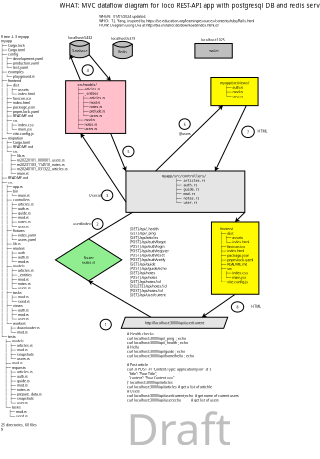 <?xml version="1.0" encoding="UTF-8"?>
<dia:diagram xmlns:dia="http://www.lysator.liu.se/~alla/dia/">
  <dia:layer name="Background" visible="true" active="true">
    <dia:object type="Standard - Line" version="0" id="O0">
      <dia:attribute name="obj_pos">
        <dia:point val="34.996,59.212"/>
      </dia:attribute>
      <dia:attribute name="obj_bb">
        <dia:rectangle val="23.61,52.55;35.064,59.28"/>
      </dia:attribute>
      <dia:attribute name="conn_endpoints">
        <dia:point val="34.996,59.212"/>
        <dia:point val="23.707,52.62"/>
      </dia:attribute>
      <dia:attribute name="numcp">
        <dia:int val="1"/>
      </dia:attribute>
      <dia:attribute name="end_arrow">
        <dia:enum val="22"/>
      </dia:attribute>
      <dia:attribute name="end_arrow_length">
        <dia:real val="0.5"/>
      </dia:attribute>
      <dia:attribute name="end_arrow_width">
        <dia:real val="0.5"/>
      </dia:attribute>
      <dia:connections>
        <dia:connection handle="0" to="O13" connection="1"/>
        <dia:connection handle="1" to="O5" connection="8"/>
      </dia:connections>
    </dia:object>
    <dia:object type="Standard - Line" version="0" id="O1">
      <dia:attribute name="obj_pos">
        <dia:point val="22.261,16.34"/>
      </dia:attribute>
      <dia:attribute name="obj_bb">
        <dia:rectangle val="20.202,11.544;22.326,16.405"/>
      </dia:attribute>
      <dia:attribute name="conn_endpoints">
        <dia:point val="22.261,16.34"/>
        <dia:point val="20.311,11.647"/>
      </dia:attribute>
      <dia:attribute name="numcp">
        <dia:int val="1"/>
      </dia:attribute>
      <dia:attribute name="end_arrow">
        <dia:enum val="22"/>
      </dia:attribute>
      <dia:attribute name="end_arrow_length">
        <dia:real val="0.5"/>
      </dia:attribute>
      <dia:attribute name="end_arrow_width">
        <dia:real val="0.5"/>
      </dia:attribute>
    </dia:object>
    <dia:object type="Standard - Line" version="0" id="O2">
      <dia:attribute name="obj_pos">
        <dia:point val="23.707,45.008"/>
      </dia:attribute>
      <dia:attribute name="obj_bb">
        <dia:rectangle val="23.638,36.271;38.121,45.077"/>
      </dia:attribute>
      <dia:attribute name="conn_endpoints">
        <dia:point val="23.707,45.008"/>
        <dia:point val="38.025,36.34"/>
      </dia:attribute>
      <dia:attribute name="numcp">
        <dia:int val="1"/>
      </dia:attribute>
      <dia:attribute name="end_arrow">
        <dia:enum val="22"/>
      </dia:attribute>
      <dia:attribute name="end_arrow_length">
        <dia:real val="0.5"/>
      </dia:attribute>
      <dia:attribute name="end_arrow_width">
        <dia:real val="0.5"/>
      </dia:attribute>
      <dia:connections>
        <dia:connection handle="0" to="O5" connection="0"/>
      </dia:connections>
    </dia:object>
    <dia:object type="Flowchart - Box" version="0" id="O3">
      <dia:attribute name="obj_pos">
        <dia:point val="30.475,32.699"/>
      </dia:attribute>
      <dia:attribute name="obj_bb">
        <dia:rectangle val="30.425,32.649;52.075,40.249"/>
      </dia:attribute>
      <dia:attribute name="elem_corner">
        <dia:point val="30.475,32.699"/>
      </dia:attribute>
      <dia:attribute name="elem_width">
        <dia:real val="21.55"/>
      </dia:attribute>
      <dia:attribute name="elem_height">
        <dia:real val="7.5"/>
      </dia:attribute>
      <dia:attribute name="border_width">
        <dia:real val="0.1"/>
      </dia:attribute>
      <dia:attribute name="inner_color">
        <dia:color val="#e5e5e5"/>
      </dia:attribute>
      <dia:attribute name="show_background">
        <dia:boolean val="true"/>
      </dia:attribute>
      <dia:attribute name="padding">
        <dia:real val="0.5"/>
      </dia:attribute>
      <dia:attribute name="text">
        <dia:composite type="text">
          <dia:attribute name="string">
            <dia:string>#myapp/src/controllers/
     ├── articles.rs
 ├── auth.rs
  ├── guide.rs
├── mod.rs
  ├── notes.rs
 └── user.rs
#</dia:string>
          </dia:attribute>
          <dia:attribute name="font">
            <dia:font family="Consolas" style="0" name="Courier"/>
          </dia:attribute>
          <dia:attribute name="height">
            <dia:real val="0.8"/>
          </dia:attribute>
          <dia:attribute name="pos">
            <dia:point val="41.25,33.839"/>
          </dia:attribute>
          <dia:attribute name="color">
            <dia:color val="#000000"/>
          </dia:attribute>
          <dia:attribute name="alignment">
            <dia:enum val="1"/>
          </dia:attribute>
        </dia:composite>
      </dia:attribute>
    </dia:object>
    <dia:object type="Flowchart - Box" version="0" id="O4">
      <dia:attribute name="obj_pos">
        <dia:point val="45.876,15.75"/>
      </dia:attribute>
      <dia:attribute name="obj_bb">
        <dia:rectangle val="45.826,15.7;54.475,20.9"/>
      </dia:attribute>
      <dia:attribute name="elem_corner">
        <dia:point val="45.876,15.75"/>
      </dia:attribute>
      <dia:attribute name="elem_width">
        <dia:real val="8.549"/>
      </dia:attribute>
      <dia:attribute name="elem_height">
        <dia:real val="5.1"/>
      </dia:attribute>
      <dia:attribute name="border_width">
        <dia:real val="0.1"/>
      </dia:attribute>
      <dia:attribute name="inner_color">
        <dia:color val="#fffa00"/>
      </dia:attribute>
      <dia:attribute name="show_background">
        <dia:boolean val="true"/>
      </dia:attribute>
      <dia:attribute name="padding">
        <dia:real val="0.5"/>
      </dia:attribute>
      <dia:attribute name="text">
        <dia:composite type="text">
          <dia:attribute name="string">
            <dia:string>#myapp/src/views/
├── auth.rs
├── mod.rs
└── user.rs
#</dia:string>
          </dia:attribute>
          <dia:attribute name="font">
            <dia:font family="sans" style="0" name="Helvetica"/>
          </dia:attribute>
          <dia:attribute name="height">
            <dia:real val="0.8"/>
          </dia:attribute>
          <dia:attribute name="pos">
            <dia:point val="50.151,16.94"/>
          </dia:attribute>
          <dia:attribute name="color">
            <dia:color val="#000000"/>
          </dia:attribute>
          <dia:attribute name="alignment">
            <dia:enum val="1"/>
          </dia:attribute>
        </dia:composite>
      </dia:attribute>
    </dia:object>
    <dia:object type="Flowchart - Diamond" version="0" id="O5">
      <dia:attribute name="obj_pos">
        <dia:point val="17.689,45.008"/>
      </dia:attribute>
      <dia:attribute name="obj_bb">
        <dia:rectangle val="17.639,44.958;29.775,52.67"/>
      </dia:attribute>
      <dia:attribute name="elem_corner">
        <dia:point val="17.689,45.008"/>
      </dia:attribute>
      <dia:attribute name="elem_width">
        <dia:real val="12.036"/>
      </dia:attribute>
      <dia:attribute name="elem_height">
        <dia:real val="7.611"/>
      </dia:attribute>
      <dia:attribute name="border_width">
        <dia:real val="0.1"/>
      </dia:attribute>
      <dia:attribute name="inner_color">
        <dia:color val="#90ee90"/>
      </dia:attribute>
      <dia:attribute name="show_background">
        <dia:boolean val="true"/>
      </dia:attribute>
      <dia:attribute name="padding">
        <dia:real val="0.354"/>
      </dia:attribute>
      <dia:attribute name="text">
        <dia:composite type="text">
          <dia:attribute name="string">
            <dia:string>#Router
routes.rs#</dia:string>
          </dia:attribute>
          <dia:attribute name="font">
            <dia:font family="sans" style="0" name="Helvetica"/>
          </dia:attribute>
          <dia:attribute name="height">
            <dia:real val="0.8"/>
          </dia:attribute>
          <dia:attribute name="pos">
            <dia:point val="23.707,48.654"/>
          </dia:attribute>
          <dia:attribute name="color">
            <dia:color val="#000000"/>
          </dia:attribute>
          <dia:attribute name="alignment">
            <dia:enum val="1"/>
          </dia:attribute>
        </dia:composite>
      </dia:attribute>
    </dia:object>
    <dia:object type="Standard - Line" version="0" id="O6">
      <dia:attribute name="obj_pos">
        <dia:point val="50.275,55.045"/>
      </dia:attribute>
      <dia:attribute name="obj_bb">
        <dia:rectangle val="44.189,54.975;50.345,59.282"/>
      </dia:attribute>
      <dia:attribute name="conn_endpoints">
        <dia:point val="50.275,55.045"/>
        <dia:point val="44.281,59.212"/>
      </dia:attribute>
      <dia:attribute name="numcp">
        <dia:int val="1"/>
      </dia:attribute>
      <dia:attribute name="end_arrow">
        <dia:enum val="22"/>
      </dia:attribute>
      <dia:attribute name="end_arrow_length">
        <dia:real val="0.5"/>
      </dia:attribute>
      <dia:attribute name="end_arrow_width">
        <dia:real val="0.5"/>
      </dia:attribute>
    </dia:object>
    <dia:object type="Standard - Line" version="0" id="O7">
      <dia:attribute name="obj_pos">
        <dia:point val="35.862,32.699"/>
      </dia:attribute>
      <dia:attribute name="obj_bb">
        <dia:rectangle val="35.792,20.772;48.094,32.77"/>
      </dia:attribute>
      <dia:attribute name="conn_endpoints">
        <dia:point val="35.862,32.699"/>
        <dia:point val="48.014,20.85"/>
      </dia:attribute>
      <dia:attribute name="numcp">
        <dia:int val="1"/>
      </dia:attribute>
      <dia:attribute name="end_arrow">
        <dia:enum val="22"/>
      </dia:attribute>
      <dia:attribute name="end_arrow_length">
        <dia:real val="0.5"/>
      </dia:attribute>
      <dia:attribute name="end_arrow_width">
        <dia:real val="0.5"/>
      </dia:attribute>
      <dia:connections>
        <dia:connection handle="0" to="O3" connection="1"/>
        <dia:connection handle="1" to="O4" connection="12"/>
      </dia:connections>
    </dia:object>
    <dia:object type="Standard - Line" version="0" id="O8">
      <dia:attribute name="obj_pos">
        <dia:point val="52.288,20.85"/>
      </dia:attribute>
      <dia:attribute name="obj_bb">
        <dia:rectangle val="46.557,20.783;52.355,32.8"/>
      </dia:attribute>
      <dia:attribute name="conn_endpoints">
        <dia:point val="52.288,20.85"/>
        <dia:point val="46.638,32.699"/>
      </dia:attribute>
      <dia:attribute name="numcp">
        <dia:int val="1"/>
      </dia:attribute>
      <dia:attribute name="end_arrow">
        <dia:enum val="22"/>
      </dia:attribute>
      <dia:attribute name="end_arrow_length">
        <dia:real val="0.5"/>
      </dia:attribute>
      <dia:attribute name="end_arrow_width">
        <dia:real val="0.5"/>
      </dia:attribute>
      <dia:connections>
        <dia:connection handle="0" to="O4" connection="14"/>
        <dia:connection handle="1" to="O3" connection="3"/>
      </dia:connections>
    </dia:object>
    <dia:object type="Standard - Line" version="0" id="O9">
      <dia:attribute name="obj_pos">
        <dia:point val="30.475,38.324"/>
      </dia:attribute>
      <dia:attribute name="obj_bb">
        <dia:rectangle val="22.192,25.797;30.544,38.394"/>
      </dia:attribute>
      <dia:attribute name="conn_endpoints">
        <dia:point val="30.475,38.324"/>
        <dia:point val="22.261,25.89"/>
      </dia:attribute>
      <dia:attribute name="numcp">
        <dia:int val="1"/>
      </dia:attribute>
      <dia:attribute name="end_arrow">
        <dia:enum val="22"/>
      </dia:attribute>
      <dia:attribute name="end_arrow_length">
        <dia:real val="0.5"/>
      </dia:attribute>
      <dia:attribute name="end_arrow_width">
        <dia:real val="0.5"/>
      </dia:attribute>
      <dia:connections>
        <dia:connection handle="0" to="O3" connection="9"/>
      </dia:connections>
    </dia:object>
    <dia:object type="Flowchart - Ellipse" version="0" id="O10">
      <dia:attribute name="obj_pos">
        <dia:point val="25.8,59.579"/>
      </dia:attribute>
      <dia:attribute name="obj_bb">
        <dia:rectangle val="25.75,59.529;27.872,61.542"/>
      </dia:attribute>
      <dia:attribute name="elem_corner">
        <dia:point val="25.8,59.579"/>
      </dia:attribute>
      <dia:attribute name="elem_width">
        <dia:real val="2.022"/>
      </dia:attribute>
      <dia:attribute name="elem_height">
        <dia:real val="1.913"/>
      </dia:attribute>
      <dia:attribute name="show_background">
        <dia:boolean val="true"/>
      </dia:attribute>
      <dia:attribute name="padding">
        <dia:real val="0.354"/>
      </dia:attribute>
      <dia:attribute name="text">
        <dia:composite type="text">
          <dia:attribute name="string">
            <dia:string>#1#</dia:string>
          </dia:attribute>
          <dia:attribute name="font">
            <dia:font family="sans" style="0" name="Helvetica"/>
          </dia:attribute>
          <dia:attribute name="height">
            <dia:real val="0.8"/>
          </dia:attribute>
          <dia:attribute name="pos">
            <dia:point val="26.811,60.775"/>
          </dia:attribute>
          <dia:attribute name="color">
            <dia:color val="#000000"/>
          </dia:attribute>
          <dia:attribute name="alignment">
            <dia:enum val="1"/>
          </dia:attribute>
        </dia:composite>
      </dia:attribute>
    </dia:object>
    <dia:object type="Flowchart - Ellipse" version="0" id="O11">
      <dia:attribute name="obj_pos">
        <dia:point val="22.533,13.448"/>
      </dia:attribute>
      <dia:attribute name="obj_bb">
        <dia:rectangle val="22.483,13.398;24.605,15.411"/>
      </dia:attribute>
      <dia:attribute name="elem_corner">
        <dia:point val="22.533,13.448"/>
      </dia:attribute>
      <dia:attribute name="elem_width">
        <dia:real val="2.022"/>
      </dia:attribute>
      <dia:attribute name="elem_height">
        <dia:real val="1.913"/>
      </dia:attribute>
      <dia:attribute name="show_background">
        <dia:boolean val="true"/>
      </dia:attribute>
      <dia:attribute name="padding">
        <dia:real val="0.354"/>
      </dia:attribute>
      <dia:attribute name="text">
        <dia:composite type="text">
          <dia:attribute name="string">
            <dia:string>#4#</dia:string>
          </dia:attribute>
          <dia:attribute name="font">
            <dia:font family="sans" style="0" name="Helvetica"/>
          </dia:attribute>
          <dia:attribute name="height">
            <dia:real val="0.8"/>
          </dia:attribute>
          <dia:attribute name="pos">
            <dia:point val="23.544,14.644"/>
          </dia:attribute>
          <dia:attribute name="color">
            <dia:color val="#000000"/>
          </dia:attribute>
          <dia:attribute name="alignment">
            <dia:enum val="1"/>
          </dia:attribute>
        </dia:composite>
      </dia:attribute>
    </dia:object>
    <dia:object type="Flowchart - Ellipse" version="0" id="O12">
      <dia:attribute name="obj_pos">
        <dia:point val="29.911,28.212"/>
      </dia:attribute>
      <dia:attribute name="obj_bb">
        <dia:rectangle val="29.861,28.162;31.983,30.175"/>
      </dia:attribute>
      <dia:attribute name="elem_corner">
        <dia:point val="29.911,28.212"/>
      </dia:attribute>
      <dia:attribute name="elem_width">
        <dia:real val="2.022"/>
      </dia:attribute>
      <dia:attribute name="elem_height">
        <dia:real val="1.913"/>
      </dia:attribute>
      <dia:attribute name="show_background">
        <dia:boolean val="true"/>
      </dia:attribute>
      <dia:attribute name="padding">
        <dia:real val="0.354"/>
      </dia:attribute>
      <dia:attribute name="text">
        <dia:composite type="text">
          <dia:attribute name="string">
            <dia:string>#5#</dia:string>
          </dia:attribute>
          <dia:attribute name="font">
            <dia:font family="sans" style="0" name="Helvetica"/>
          </dia:attribute>
          <dia:attribute name="height">
            <dia:real val="0.8"/>
          </dia:attribute>
          <dia:attribute name="pos">
            <dia:point val="30.922,29.409"/>
          </dia:attribute>
          <dia:attribute name="color">
            <dia:color val="#000000"/>
          </dia:attribute>
          <dia:attribute name="alignment">
            <dia:enum val="1"/>
          </dia:attribute>
        </dia:composite>
      </dia:attribute>
    </dia:object>
    <dia:object type="Flowchart - Parallelogram" version="0" id="O13">
      <dia:attribute name="obj_pos">
        <dia:point val="29.625,59.212"/>
      </dia:attribute>
      <dia:attribute name="obj_bb">
        <dia:rectangle val="29.575,59.162;48.974,61.262"/>
      </dia:attribute>
      <dia:attribute name="elem_corner">
        <dia:point val="29.625,59.212"/>
      </dia:attribute>
      <dia:attribute name="elem_width">
        <dia:real val="19.299"/>
      </dia:attribute>
      <dia:attribute name="elem_height">
        <dia:real val="2"/>
      </dia:attribute>
      <dia:attribute name="border_width">
        <dia:real val="0.1"/>
      </dia:attribute>
      <dia:attribute name="inner_color">
        <dia:color val="#e5e5e5"/>
      </dia:attribute>
      <dia:attribute name="show_background">
        <dia:boolean val="true"/>
      </dia:attribute>
      <dia:attribute name="shear_angle">
        <dia:real val="70"/>
      </dia:attribute>
      <dia:attribute name="padding">
        <dia:real val="0.5"/>
      </dia:attribute>
      <dia:attribute name="text">
        <dia:composite type="text">
          <dia:attribute name="string">
            <dia:string>#http://localhost:3000/api/user/current#</dia:string>
          </dia:attribute>
          <dia:attribute name="font">
            <dia:font family="sans" style="0" name="Helvetica"/>
          </dia:attribute>
          <dia:attribute name="height">
            <dia:real val="0.8"/>
          </dia:attribute>
          <dia:attribute name="pos">
            <dia:point val="39.274,60.452"/>
          </dia:attribute>
          <dia:attribute name="color">
            <dia:color val="#000000"/>
          </dia:attribute>
          <dia:attribute name="alignment">
            <dia:enum val="1"/>
          </dia:attribute>
        </dia:composite>
      </dia:attribute>
    </dia:object>
    <dia:object type="Standard - Line" version="0" id="O14">
      <dia:attribute name="obj_pos">
        <dia:point val="27.704,25.89"/>
      </dia:attribute>
      <dia:attribute name="obj_bb">
        <dia:rectangle val="27.639,25.825;30.589,32.803"/>
      </dia:attribute>
      <dia:attribute name="conn_endpoints">
        <dia:point val="27.704,25.89"/>
        <dia:point val="30.475,32.699"/>
      </dia:attribute>
      <dia:attribute name="numcp">
        <dia:int val="1"/>
      </dia:attribute>
      <dia:attribute name="end_arrow">
        <dia:enum val="22"/>
      </dia:attribute>
      <dia:attribute name="end_arrow_length">
        <dia:real val="0.5"/>
      </dia:attribute>
      <dia:attribute name="end_arrow_width">
        <dia:real val="0.5"/>
      </dia:attribute>
    </dia:object>
    <dia:object type="Standard - Line" version="0" id="O15">
      <dia:attribute name="obj_pos">
        <dia:point val="23.825,11.647"/>
      </dia:attribute>
      <dia:attribute name="obj_bb">
        <dia:rectangle val="23.755,11.577;27.775,16.426"/>
      </dia:attribute>
      <dia:attribute name="conn_endpoints">
        <dia:point val="23.825,11.647"/>
        <dia:point val="27.704,16.34"/>
      </dia:attribute>
      <dia:attribute name="numcp">
        <dia:int val="1"/>
      </dia:attribute>
      <dia:attribute name="end_arrow">
        <dia:enum val="22"/>
      </dia:attribute>
      <dia:attribute name="end_arrow_length">
        <dia:real val="0.5"/>
      </dia:attribute>
      <dia:attribute name="end_arrow_width">
        <dia:real val="0.5"/>
      </dia:attribute>
      <dia:connections>
        <dia:connection handle="0" to="O39" connection="12"/>
      </dia:connections>
    </dia:object>
    <dia:object type="Standard - Text" version="1" id="O16">
      <dia:attribute name="obj_pos">
        <dia:point val="25.626,4.925"/>
      </dia:attribute>
      <dia:attribute name="obj_bb">
        <dia:rectangle val="25.626,4.285;53.316,7.457"/>
      </dia:attribute>
      <dia:attribute name="text">
        <dia:composite type="text">
          <dia:attribute name="string">
            <dia:string>#WHEN:  01/01/2024 updated.
WHO:  T.J. Yang, inspired by https://se-education.org/learningresources/contents/ruby/Rails.html
HOW: Diagram using Dia at http://dia-installer.de/download/index.html.en
#</dia:string>
          </dia:attribute>
          <dia:attribute name="font">
            <dia:font family="sans" style="0" name="Helvetica"/>
          </dia:attribute>
          <dia:attribute name="height">
            <dia:real val="0.8"/>
          </dia:attribute>
          <dia:attribute name="pos">
            <dia:point val="25.626,4.925"/>
          </dia:attribute>
          <dia:attribute name="color">
            <dia:color val="#000000"/>
          </dia:attribute>
          <dia:attribute name="alignment">
            <dia:enum val="0"/>
          </dia:attribute>
        </dia:composite>
      </dia:attribute>
      <dia:attribute name="valign">
        <dia:enum val="3"/>
      </dia:attribute>
    </dia:object>
    <dia:group>
      <dia:object type="Flowchart - Ellipse" version="0" id="O17">
        <dia:attribute name="obj_pos">
          <dia:point val="24.349,41.336"/>
        </dia:attribute>
        <dia:attribute name="obj_bb">
          <dia:rectangle val="24.299,41.286;26.37,43.327"/>
        </dia:attribute>
        <dia:attribute name="elem_corner">
          <dia:point val="24.349,41.336"/>
        </dia:attribute>
        <dia:attribute name="elem_width">
          <dia:real val="1.971"/>
        </dia:attribute>
        <dia:attribute name="elem_height">
          <dia:real val="1.941"/>
        </dia:attribute>
        <dia:attribute name="show_background">
          <dia:boolean val="true"/>
        </dia:attribute>
        <dia:attribute name="padding">
          <dia:real val="0.354"/>
        </dia:attribute>
        <dia:attribute name="text">
          <dia:composite type="text">
            <dia:attribute name="string">
              <dia:string>#2#</dia:string>
            </dia:attribute>
            <dia:attribute name="font">
              <dia:font family="sans" style="0" name="Helvetica"/>
            </dia:attribute>
            <dia:attribute name="height">
              <dia:real val="0.8"/>
            </dia:attribute>
            <dia:attribute name="pos">
              <dia:point val="25.334,42.547"/>
            </dia:attribute>
            <dia:attribute name="color">
              <dia:color val="#000000"/>
            </dia:attribute>
            <dia:attribute name="alignment">
              <dia:enum val="1"/>
            </dia:attribute>
          </dia:composite>
        </dia:attribute>
      </dia:object>
      <dia:object type="Standard - Text" version="1" id="O18">
        <dia:attribute name="obj_pos">
          <dia:point val="20.872,42.531"/>
        </dia:attribute>
        <dia:attribute name="obj_bb">
          <dia:rectangle val="20.872,41.891;24.062,42.663"/>
        </dia:attribute>
        <dia:attribute name="text">
          <dia:composite type="text">
            <dia:attribute name="string">
              <dia:string>#user#index#</dia:string>
            </dia:attribute>
            <dia:attribute name="font">
              <dia:font family="sans" style="0" name="Helvetica"/>
            </dia:attribute>
            <dia:attribute name="height">
              <dia:real val="0.8"/>
            </dia:attribute>
            <dia:attribute name="pos">
              <dia:point val="20.872,42.531"/>
            </dia:attribute>
            <dia:attribute name="color">
              <dia:color val="#000000"/>
            </dia:attribute>
            <dia:attribute name="alignment">
              <dia:enum val="0"/>
            </dia:attribute>
          </dia:composite>
        </dia:attribute>
        <dia:attribute name="valign">
          <dia:enum val="3"/>
        </dia:attribute>
      </dia:object>
    </dia:group>
    <dia:object type="Standard - Text" version="1" id="O19">
      <dia:attribute name="obj_pos">
        <dia:point val="7.825,8.576"/>
      </dia:attribute>
      <dia:attribute name="obj_bb">
        <dia:rectangle val="7.825,7.936;20.075,80.708"/>
      </dia:attribute>
      <dia:attribute name="text">
        <dia:composite type="text">
          <dia:attribute name="string">
            <dia:string>#$ tree -L 3 myapp
myapp
├── Cargo.lock
├── Cargo.toml
├── config
│   ├── development.yaml
│   ├── production.yaml
│   └── test.yaml
├── examples
│   └── playground.rs
├── frontend
│   ├── dist
│   │   ├── assets
│   │   └── index.html
│   ├── favicon.ico
│   ├── index.html
│   ├── package.json
│   ├── pnpm-lock.yaml
│   ├── README.md
│   ├── src
│   │   ├── index.css
│   │   └── main.jsx
│   └── vite.config.js
├── migration
│   ├── Cargo.toml
│   ├── README.md
│   └── src
│       ├── lib.rs
│       ├── m20220101_000001_users.rs
│       ├── m20231103_114510_notes.rs
│       ├── m20240101_031322_articles.rs
│       └── main.rs
├── README.md
├── src
│   ├── app.rs
│   ├── bin
│   │   └── main.rs
│   ├── controllers
│   │   ├── articles.rs
│   │   ├── auth.rs
│   │   ├── guide.rs
│   │   ├── mod.rs
│   │   ├── notes.rs
│   │   └── user.rs
│   ├── fixtures
│   │   ├── notes.yaml
│   │   └── users.yaml
│   ├── lib.rs
│   ├── mailers
│   │   ├── auth
│   │   ├── auth.rs
│   │   └── mod.rs
│   ├── models
│   │   ├── articles.rs
│   │   ├── _entities
│   │   ├── mod.rs
│   │   ├── notes.rs
│   │   └── users.rs
│   ├── tasks
│   │   ├── mod.rs
│   │   └── seed.rs
│   ├── views
│   │   ├── auth.rs
│   │   ├── mod.rs
│   │   └── user.rs
│   └── workers
│       ├── downloader.rs
│       └── mod.rs
└── tests
    ├── models
    │   ├── articles.rs
    │   ├── mod.rs
    │   ├── snapshots
    │   └── users.rs
    ├── mod.rs
    ├── requests
    │   ├── articles.rs
    │   ├── auth.rs
    │   ├── guide.rs
    │   ├── mod.rs
    │   ├── notes.rs
    │   ├── prepare_data.rs
    │   ├── snapshots
    │   └── user.rs
    └── tasks
        ├── mod.rs
        └── seed.rs

25 directories, 60 files
$
#</dia:string>
          </dia:attribute>
          <dia:attribute name="font">
            <dia:font family="sans" style="0" name="Helvetica"/>
          </dia:attribute>
          <dia:attribute name="height">
            <dia:real val="0.8"/>
          </dia:attribute>
          <dia:attribute name="pos">
            <dia:point val="7.825,8.576"/>
          </dia:attribute>
          <dia:attribute name="color">
            <dia:color val="#000000"/>
          </dia:attribute>
          <dia:attribute name="alignment">
            <dia:enum val="0"/>
          </dia:attribute>
        </dia:composite>
      </dia:attribute>
      <dia:attribute name="valign">
        <dia:enum val="3"/>
      </dia:attribute>
    </dia:object>
    <dia:object type="Standard - Line" version="0" id="O20">
      <dia:attribute name="obj_pos">
        <dia:point val="52.025,40.199"/>
      </dia:attribute>
      <dia:attribute name="obj_bb">
        <dia:rectangle val="50.196,40.129;52.096,42.024"/>
      </dia:attribute>
      <dia:attribute name="conn_endpoints">
        <dia:point val="52.025,40.199"/>
        <dia:point val="50.275,41.945"/>
      </dia:attribute>
      <dia:attribute name="numcp">
        <dia:int val="1"/>
      </dia:attribute>
      <dia:attribute name="end_arrow">
        <dia:enum val="22"/>
      </dia:attribute>
      <dia:attribute name="end_arrow_length">
        <dia:real val="0.5"/>
      </dia:attribute>
      <dia:attribute name="end_arrow_width">
        <dia:real val="0.5"/>
      </dia:attribute>
      <dia:connections>
        <dia:connection handle="0" to="O3" connection="15"/>
      </dia:connections>
    </dia:object>
    <dia:group>
      <dia:object type="Standard - Text" version="1" id="O21">
        <dia:attribute name="obj_pos">
          <dia:point val="46.689,54.402"/>
        </dia:attribute>
        <dia:attribute name="obj_bb">
          <dia:rectangle val="46.689,53.762;48.306,54.535"/>
        </dia:attribute>
        <dia:attribute name="text">
          <dia:composite type="text">
            <dia:attribute name="string">
              <dia:string>#HTML#</dia:string>
            </dia:attribute>
            <dia:attribute name="font">
              <dia:font family="sans" style="0" name="Helvetica"/>
            </dia:attribute>
            <dia:attribute name="height">
              <dia:real val="0.8"/>
            </dia:attribute>
            <dia:attribute name="pos">
              <dia:point val="46.689,54.402"/>
            </dia:attribute>
            <dia:attribute name="color">
              <dia:color val="#000000"/>
            </dia:attribute>
            <dia:attribute name="alignment">
              <dia:enum val="0"/>
            </dia:attribute>
          </dia:composite>
        </dia:attribute>
        <dia:attribute name="valign">
          <dia:enum val="3"/>
        </dia:attribute>
      </dia:object>
      <dia:object type="Flowchart - Box" version="0" id="O22">
        <dia:attribute name="obj_pos">
          <dia:point val="45.975,41.945"/>
        </dia:attribute>
        <dia:attribute name="obj_bb">
          <dia:rectangle val="45.925,41.895;54.625,55.095"/>
        </dia:attribute>
        <dia:attribute name="elem_corner">
          <dia:point val="45.975,41.945"/>
        </dia:attribute>
        <dia:attribute name="elem_width">
          <dia:real val="8.6"/>
        </dia:attribute>
        <dia:attribute name="elem_height">
          <dia:real val="13.1"/>
        </dia:attribute>
        <dia:attribute name="border_width">
          <dia:real val="0.1"/>
        </dia:attribute>
        <dia:attribute name="inner_color">
          <dia:color val="#fffa00"/>
        </dia:attribute>
        <dia:attribute name="show_background">
          <dia:boolean val="true"/>
        </dia:attribute>
        <dia:attribute name="padding">
          <dia:real val="0.5"/>
        </dia:attribute>
        <dia:attribute name="text">
          <dia:composite type="text">
            <dia:attribute name="string">
              <dia:string>#













#</dia:string>
            </dia:attribute>
            <dia:attribute name="font">
              <dia:font family="sans" style="0" name="Helvetica"/>
            </dia:attribute>
            <dia:attribute name="height">
              <dia:real val="0.8"/>
            </dia:attribute>
            <dia:attribute name="pos">
              <dia:point val="50.275,43.135"/>
            </dia:attribute>
            <dia:attribute name="color">
              <dia:color val="#000000"/>
            </dia:attribute>
            <dia:attribute name="alignment">
              <dia:enum val="1"/>
            </dia:attribute>
          </dia:composite>
        </dia:attribute>
      </dia:object>
      <dia:object type="Standard - Text" version="1" id="O23">
        <dia:attribute name="obj_pos">
          <dia:point val="47.575,43.44"/>
        </dia:attribute>
        <dia:attribute name="obj_bb">
          <dia:rectangle val="47.575,42.8;53.615,53.972"/>
        </dia:attribute>
        <dia:attribute name="text">
          <dia:composite type="text">
            <dia:attribute name="string">
              <dia:string>#frontend
├── dist
│   ├── assets
│   └── index.html
├── favicon.ico
├── index.html
├── package.json
├── pnpm-lock.yaml
├── README.md
├── src
│   ├── index.css
│   └── main.jsx
└── vite.config.js
#</dia:string>
            </dia:attribute>
            <dia:attribute name="font">
              <dia:font family="sans" style="0" name="Helvetica"/>
            </dia:attribute>
            <dia:attribute name="height">
              <dia:real val="0.8"/>
            </dia:attribute>
            <dia:attribute name="pos">
              <dia:point val="47.575,43.44"/>
            </dia:attribute>
            <dia:attribute name="color">
              <dia:color val="#000000"/>
            </dia:attribute>
            <dia:attribute name="alignment">
              <dia:enum val="0"/>
            </dia:attribute>
          </dia:composite>
        </dia:attribute>
        <dia:attribute name="valign">
          <dia:enum val="3"/>
        </dia:attribute>
      </dia:object>
    </dia:group>
    <dia:group>
      <dia:object type="Flowchart - Ellipse" version="0" id="O24">
        <dia:attribute name="obj_pos">
          <dia:point val="51.462,24.567"/>
        </dia:attribute>
        <dia:attribute name="obj_bb">
          <dia:rectangle val="51.412,24.517;53.794,26.689"/>
        </dia:attribute>
        <dia:attribute name="elem_corner">
          <dia:point val="51.462,24.567"/>
        </dia:attribute>
        <dia:attribute name="elem_width">
          <dia:real val="2.282"/>
        </dia:attribute>
        <dia:attribute name="elem_height">
          <dia:real val="2.073"/>
        </dia:attribute>
        <dia:attribute name="show_background">
          <dia:boolean val="true"/>
        </dia:attribute>
        <dia:attribute name="padding">
          <dia:real val="0.354"/>
        </dia:attribute>
        <dia:attribute name="text">
          <dia:composite type="text">
            <dia:attribute name="string">
              <dia:string>#7#</dia:string>
            </dia:attribute>
            <dia:attribute name="font">
              <dia:font family="sans" style="0" name="Helvetica"/>
            </dia:attribute>
            <dia:attribute name="height">
              <dia:real val="0.8"/>
            </dia:attribute>
            <dia:attribute name="pos">
              <dia:point val="52.603,25.843"/>
            </dia:attribute>
            <dia:attribute name="color">
              <dia:color val="#000000"/>
            </dia:attribute>
            <dia:attribute name="alignment">
              <dia:enum val="1"/>
            </dia:attribute>
          </dia:composite>
        </dia:attribute>
      </dia:object>
      <dia:object type="Standard - Text" version="1" id="O25">
        <dia:attribute name="obj_pos">
          <dia:point val="54.316,25.721"/>
        </dia:attribute>
        <dia:attribute name="obj_bb">
          <dia:rectangle val="54.316,25.081;55.933,25.854"/>
        </dia:attribute>
        <dia:attribute name="text">
          <dia:composite type="text">
            <dia:attribute name="string">
              <dia:string>#HTML#</dia:string>
            </dia:attribute>
            <dia:attribute name="font">
              <dia:font family="sans" style="0" name="Helvetica"/>
            </dia:attribute>
            <dia:attribute name="height">
              <dia:real val="0.8"/>
            </dia:attribute>
            <dia:attribute name="pos">
              <dia:point val="54.316,25.721"/>
            </dia:attribute>
            <dia:attribute name="color">
              <dia:color val="#000000"/>
            </dia:attribute>
            <dia:attribute name="alignment">
              <dia:enum val="0"/>
            </dia:attribute>
          </dia:composite>
        </dia:attribute>
        <dia:attribute name="valign">
          <dia:enum val="3"/>
        </dia:attribute>
      </dia:object>
    </dia:group>
    <dia:group>
      <dia:object type="Flowchart - Ellipse" version="0" id="O26">
        <dia:attribute name="obj_pos">
          <dia:point val="40.108,23.239"/>
        </dia:attribute>
        <dia:attribute name="obj_bb">
          <dia:rectangle val="40.058,23.189;42.181,25.202"/>
        </dia:attribute>
        <dia:attribute name="elem_corner">
          <dia:point val="40.108,23.239"/>
        </dia:attribute>
        <dia:attribute name="elem_width">
          <dia:real val="2.022"/>
        </dia:attribute>
        <dia:attribute name="elem_height">
          <dia:real val="1.913"/>
        </dia:attribute>
        <dia:attribute name="show_background">
          <dia:boolean val="true"/>
        </dia:attribute>
        <dia:attribute name="padding">
          <dia:real val="0.354"/>
        </dia:attribute>
        <dia:attribute name="text">
          <dia:composite type="text">
            <dia:attribute name="string">
              <dia:string>#6#</dia:string>
            </dia:attribute>
            <dia:attribute name="font">
              <dia:font family="sans" style="0" name="Helvetica"/>
            </dia:attribute>
            <dia:attribute name="height">
              <dia:real val="0.8"/>
            </dia:attribute>
            <dia:attribute name="pos">
              <dia:point val="41.12,24.436"/>
            </dia:attribute>
            <dia:attribute name="color">
              <dia:color val="#000000"/>
            </dia:attribute>
            <dia:attribute name="alignment">
              <dia:enum val="1"/>
            </dia:attribute>
          </dia:composite>
        </dia:attribute>
      </dia:object>
      <dia:object type="Standard - Text" version="1" id="O27">
        <dia:attribute name="obj_pos">
          <dia:point val="40.082,26.196"/>
        </dia:attribute>
        <dia:attribute name="obj_bb">
          <dia:rectangle val="40.082,25.556;42.159,26.329"/>
        </dia:attribute>
        <dia:attribute name="text">
          <dia:composite type="text">
            <dia:attribute name="string">
              <dia:string>#@users#</dia:string>
            </dia:attribute>
            <dia:attribute name="font">
              <dia:font family="sans" style="0" name="Helvetica"/>
            </dia:attribute>
            <dia:attribute name="height">
              <dia:real val="0.8"/>
            </dia:attribute>
            <dia:attribute name="pos">
              <dia:point val="40.082,26.196"/>
            </dia:attribute>
            <dia:attribute name="color">
              <dia:color val="#000000"/>
            </dia:attribute>
            <dia:attribute name="alignment">
              <dia:enum val="0"/>
            </dia:attribute>
          </dia:composite>
        </dia:attribute>
        <dia:attribute name="valign">
          <dia:enum val="3"/>
        </dia:attribute>
      </dia:object>
    </dia:group>
    <dia:group>
      <dia:object type="Flowchart - Ellipse" version="0" id="O28">
        <dia:attribute name="obj_pos">
          <dia:point val="49.58,56.412"/>
        </dia:attribute>
        <dia:attribute name="obj_bb">
          <dia:rectangle val="49.53,56.362;51.874,58.328"/>
        </dia:attribute>
        <dia:attribute name="elem_corner">
          <dia:point val="49.58,56.412"/>
        </dia:attribute>
        <dia:attribute name="elem_width">
          <dia:real val="2.244"/>
        </dia:attribute>
        <dia:attribute name="elem_height">
          <dia:real val="1.866"/>
        </dia:attribute>
        <dia:attribute name="show_background">
          <dia:boolean val="true"/>
        </dia:attribute>
        <dia:attribute name="padding">
          <dia:real val="0.354"/>
        </dia:attribute>
        <dia:attribute name="text">
          <dia:composite type="text">
            <dia:attribute name="string">
              <dia:string>#8#</dia:string>
            </dia:attribute>
            <dia:attribute name="font">
              <dia:font family="sans" style="0" name="Helvetica"/>
            </dia:attribute>
            <dia:attribute name="height">
              <dia:real val="0.8"/>
            </dia:attribute>
            <dia:attribute name="pos">
              <dia:point val="50.702,57.585"/>
            </dia:attribute>
            <dia:attribute name="color">
              <dia:color val="#000000"/>
            </dia:attribute>
            <dia:attribute name="alignment">
              <dia:enum val="1"/>
            </dia:attribute>
          </dia:composite>
        </dia:attribute>
      </dia:object>
      <dia:object type="Standard - Text" version="1" id="O29">
        <dia:attribute name="obj_pos">
          <dia:point val="53.175,57.49"/>
        </dia:attribute>
        <dia:attribute name="obj_bb">
          <dia:rectangle val="53.175,56.85;54.792,57.623"/>
        </dia:attribute>
        <dia:attribute name="text">
          <dia:composite type="text">
            <dia:attribute name="string">
              <dia:string>#HTML#</dia:string>
            </dia:attribute>
            <dia:attribute name="font">
              <dia:font family="sans" style="0" name="Helvetica"/>
            </dia:attribute>
            <dia:attribute name="height">
              <dia:real val="0.8"/>
            </dia:attribute>
            <dia:attribute name="pos">
              <dia:point val="53.175,57.49"/>
            </dia:attribute>
            <dia:attribute name="color">
              <dia:color val="#000000"/>
            </dia:attribute>
            <dia:attribute name="alignment">
              <dia:enum val="0"/>
            </dia:attribute>
          </dia:composite>
        </dia:attribute>
        <dia:attribute name="valign">
          <dia:enum val="3"/>
        </dia:attribute>
      </dia:object>
    </dia:group>
    <dia:object type="Standard - Text" version="1" id="O30">
      <dia:attribute name="obj_pos">
        <dia:point val="18.45,3.09"/>
      </dia:attribute>
      <dia:attribute name="obj_bb">
        <dia:rectangle val="18.45,1.96;61.34,6.145"/>
      </dia:attribute>
      <dia:attribute name="text">
        <dia:composite type="text">
          <dia:attribute name="string">
            <dia:string>#WHAT: MVC dataflow diagram for loco REST-API app with postgresql DB and redis servers

#</dia:string>
          </dia:attribute>
          <dia:attribute name="font">
            <dia:font family="sans" style="0" name="Helvetica"/>
          </dia:attribute>
          <dia:attribute name="height">
            <dia:real val="1.411"/>
          </dia:attribute>
          <dia:attribute name="pos">
            <dia:point val="18.45,3.09"/>
          </dia:attribute>
          <dia:attribute name="color">
            <dia:color val="#000000"/>
          </dia:attribute>
          <dia:attribute name="alignment">
            <dia:enum val="0"/>
          </dia:attribute>
        </dia:composite>
      </dia:attribute>
      <dia:attribute name="valign">
        <dia:enum val="3"/>
      </dia:attribute>
    </dia:object>
    <dia:group>
      <dia:object type="Flowchart - Box" version="0" id="O31">
        <dia:attribute name="obj_pos">
          <dia:point val="19.54,16.34"/>
        </dia:attribute>
        <dia:attribute name="obj_bb">
          <dia:rectangle val="19.49,16.29;30.475,25.94"/>
        </dia:attribute>
        <dia:attribute name="elem_corner">
          <dia:point val="19.54,16.34"/>
        </dia:attribute>
        <dia:attribute name="elem_width">
          <dia:real val="10.885"/>
        </dia:attribute>
        <dia:attribute name="elem_height">
          <dia:real val="9.55"/>
        </dia:attribute>
        <dia:attribute name="border_width">
          <dia:real val="0.1"/>
        </dia:attribute>
        <dia:attribute name="inner_color">
          <dia:color val="#ffc0cb"/>
        </dia:attribute>
        <dia:attribute name="show_background">
          <dia:boolean val="true"/>
        </dia:attribute>
        <dia:attribute name="padding">
          <dia:real val="0.5"/>
        </dia:attribute>
        <dia:attribute name="text">
          <dia:composite type="text">
            <dia:attribute name="string">
              <dia:string>##</dia:string>
            </dia:attribute>
            <dia:attribute name="font">
              <dia:font family="sans" style="0" name="Helvetica"/>
            </dia:attribute>
            <dia:attribute name="height">
              <dia:real val="0.8"/>
            </dia:attribute>
            <dia:attribute name="pos">
              <dia:point val="24.982,21.355"/>
            </dia:attribute>
            <dia:attribute name="color">
              <dia:color val="#000000"/>
            </dia:attribute>
            <dia:attribute name="alignment">
              <dia:enum val="1"/>
            </dia:attribute>
          </dia:composite>
        </dia:attribute>
      </dia:object>
      <dia:object type="Standard - Text" version="1" id="O32">
        <dia:attribute name="obj_pos">
          <dia:point val="30.557,22.917"/>
        </dia:attribute>
        <dia:attribute name="obj_bb">
          <dia:rectangle val="30.557,22.277;30.557,23.05"/>
        </dia:attribute>
        <dia:attribute name="text">
          <dia:composite type="text">
            <dia:attribute name="string">
              <dia:string>##</dia:string>
            </dia:attribute>
            <dia:attribute name="font">
              <dia:font family="sans" style="0" name="Helvetica"/>
            </dia:attribute>
            <dia:attribute name="height">
              <dia:real val="0.8"/>
            </dia:attribute>
            <dia:attribute name="pos">
              <dia:point val="30.557,22.917"/>
            </dia:attribute>
            <dia:attribute name="color">
              <dia:color val="#000000"/>
            </dia:attribute>
            <dia:attribute name="alignment">
              <dia:enum val="0"/>
            </dia:attribute>
          </dia:composite>
        </dia:attribute>
        <dia:attribute name="valign">
          <dia:enum val="3"/>
        </dia:attribute>
      </dia:object>
      <dia:object type="Standard - Text" version="1" id="O33">
        <dia:attribute name="obj_pos">
          <dia:point val="21.675,17.29"/>
        </dia:attribute>
        <dia:attribute name="obj_bb">
          <dia:rectangle val="21.675,16.65;27.115,25.422"/>
        </dia:attribute>
        <dia:attribute name="text">
          <dia:composite type="text">
            <dia:attribute name="string">
              <dia:string>#src/models/
├── articles.rs
├── _entities
│   ├── articles.rs
│   ├── mod.rs
│   ├── notes.rs
│   ├── prelude.rs
│   └── users.rs
├── mod.rs
├── notes.rs
└── users.rs#</dia:string>
            </dia:attribute>
            <dia:attribute name="font">
              <dia:font family="sans" style="0" name="Helvetica"/>
            </dia:attribute>
            <dia:attribute name="height">
              <dia:real val="0.8"/>
            </dia:attribute>
            <dia:attribute name="pos">
              <dia:point val="21.675,17.29"/>
            </dia:attribute>
            <dia:attribute name="color">
              <dia:color val="#000000"/>
            </dia:attribute>
            <dia:attribute name="alignment">
              <dia:enum val="0"/>
            </dia:attribute>
          </dia:composite>
        </dia:attribute>
        <dia:attribute name="valign">
          <dia:enum val="3"/>
        </dia:attribute>
      </dia:object>
    </dia:group>
    <dia:group>
      <dia:object type="Flowchart - Ellipse" version="0" id="O34">
        <dia:attribute name="obj_pos">
          <dia:point val="26.067,36.155"/>
        </dia:attribute>
        <dia:attribute name="obj_bb">
          <dia:rectangle val="26.017,36.105;28.139,38.117"/>
        </dia:attribute>
        <dia:attribute name="elem_corner">
          <dia:point val="26.067,36.155"/>
        </dia:attribute>
        <dia:attribute name="elem_width">
          <dia:real val="2.022"/>
        </dia:attribute>
        <dia:attribute name="elem_height">
          <dia:real val="1.913"/>
        </dia:attribute>
        <dia:attribute name="show_background">
          <dia:boolean val="true"/>
        </dia:attribute>
        <dia:attribute name="padding">
          <dia:real val="0.354"/>
        </dia:attribute>
        <dia:attribute name="text">
          <dia:composite type="text">
            <dia:attribute name="string">
              <dia:string>#3#</dia:string>
            </dia:attribute>
            <dia:attribute name="font">
              <dia:font family="sans" style="0" name="Helvetica"/>
            </dia:attribute>
            <dia:attribute name="height">
              <dia:real val="0.8"/>
            </dia:attribute>
            <dia:attribute name="pos">
              <dia:point val="27.078,37.351"/>
            </dia:attribute>
            <dia:attribute name="color">
              <dia:color val="#000000"/>
            </dia:attribute>
            <dia:attribute name="alignment">
              <dia:enum val="1"/>
            </dia:attribute>
          </dia:composite>
        </dia:attribute>
      </dia:object>
      <dia:object type="Standard - Text" version="1" id="O35">
        <dia:attribute name="obj_pos">
          <dia:point val="23.781,37.352"/>
        </dia:attribute>
        <dia:attribute name="obj_bb">
          <dia:rectangle val="23.781,36.712;25.879,37.484"/>
        </dia:attribute>
        <dia:attribute name="text">
          <dia:composite type="text">
            <dia:attribute name="string">
              <dia:string>#User.all#</dia:string>
            </dia:attribute>
            <dia:attribute name="font">
              <dia:font family="sans" style="0" name="Helvetica"/>
            </dia:attribute>
            <dia:attribute name="height">
              <dia:real val="0.8"/>
            </dia:attribute>
            <dia:attribute name="pos">
              <dia:point val="23.781,37.352"/>
            </dia:attribute>
            <dia:attribute name="color">
              <dia:color val="#000000"/>
            </dia:attribute>
            <dia:attribute name="alignment">
              <dia:enum val="0"/>
            </dia:attribute>
          </dia:composite>
        </dia:attribute>
        <dia:attribute name="valign">
          <dia:enum val="3"/>
        </dia:attribute>
      </dia:object>
    </dia:group>
    <dia:object type="Standard - Text" version="1" id="O36">
      <dia:attribute name="obj_pos">
        <dia:point val="30.575,82.42"/>
      </dia:attribute>
      <dia:attribute name="obj_bb">
        <dia:rectangle val="30.575,74.415;48.305,84.072"/>
      </dia:attribute>
      <dia:attribute name="text">
        <dia:composite type="text">
          <dia:attribute name="string">
            <dia:string>#Draft#</dia:string>
          </dia:attribute>
          <dia:attribute name="font">
            <dia:font family="sans" style="0" name="Helvetica"/>
          </dia:attribute>
          <dia:attribute name="height">
            <dia:real val="10"/>
          </dia:attribute>
          <dia:attribute name="pos">
            <dia:point val="30.575,82.42"/>
          </dia:attribute>
          <dia:attribute name="color">
            <dia:color val="#bfbfbf"/>
          </dia:attribute>
          <dia:attribute name="alignment">
            <dia:enum val="0"/>
          </dia:attribute>
        </dia:composite>
      </dia:attribute>
      <dia:attribute name="valign">
        <dia:enum val="3"/>
      </dia:attribute>
    </dia:object>
    <dia:object type="Standard - Text" version="1" id="O37">
      <dia:attribute name="obj_pos">
        <dia:point val="31.125,43.42"/>
      </dia:attribute>
      <dia:attribute name="obj_bb">
        <dia:rectangle val="31.125,42.78;38.328,56.352"/>
      </dia:attribute>
      <dia:attribute name="text">
        <dia:composite type="text">
          <dia:attribute name="string">
            <dia:string>#[GET] /api/_health
[GET] /api/_ping
[GET] /api/articles
[POST] /api/auth/forgot
[POST] /api/auth/login
[POST] /api/auth/register
[POST] /api/auth/reset
[POST] /api/auth/verify
[GET] /api/guide
[POST] /api/guide/echo
[GET] /api/notes
[POST] /api/notes
[GET] /api/notes/:id
[DELETE] /api/notes/:id
[POST] /api/notes/:id
[GET] /api/user/current
#</dia:string>
          </dia:attribute>
          <dia:attribute name="font">
            <dia:font family="sans" style="0" name="Helvetica"/>
          </dia:attribute>
          <dia:attribute name="height">
            <dia:real val="0.8"/>
          </dia:attribute>
          <dia:attribute name="pos">
            <dia:point val="31.125,43.42"/>
          </dia:attribute>
          <dia:attribute name="color">
            <dia:color val="#000000"/>
          </dia:attribute>
          <dia:attribute name="alignment">
            <dia:enum val="0"/>
          </dia:attribute>
        </dia:composite>
      </dia:attribute>
      <dia:attribute name="valign">
        <dia:enum val="3"/>
      </dia:attribute>
    </dia:object>
    <dia:object type="Standard - Text" version="1" id="O38">
      <dia:attribute name="obj_pos">
        <dia:point val="30.675,62.47"/>
      </dia:attribute>
      <dia:attribute name="obj_bb">
        <dia:rectangle val="30.675,61.83;50.79,75.402"/>
      </dia:attribute>
      <dia:attribute name="text">
        <dia:composite type="text">
          <dia:attribute name="string">
            <dia:string>## Health checks
curl localhost:3000/api/_ping  ; echo
curl localhost:3000/api/_health ; echo
# Hello
curl localhost:3000/api/guide ; echo
curl localhost:3000/api/home/hello ; echo

# Post article
curl -X POST -H "Content-Type: application/json" -d '{
  "title": "Your Title",
  "content": "Your Content xxx"
}' localhost:3000/api/articles
curl localhost:3000/api/articles # get a list of artichle
# Users
curl localhost:3000/api/user/current;echo  # get name of current users
curl localhost:3000/api/user;echo          # get list of users
#</dia:string>
          </dia:attribute>
          <dia:attribute name="font">
            <dia:font family="sans" style="0" name="Helvetica"/>
          </dia:attribute>
          <dia:attribute name="height">
            <dia:real val="0.8"/>
          </dia:attribute>
          <dia:attribute name="pos">
            <dia:point val="30.675,62.47"/>
          </dia:attribute>
          <dia:attribute name="color">
            <dia:color val="#000000"/>
          </dia:attribute>
          <dia:attribute name="alignment">
            <dia:enum val="0"/>
          </dia:attribute>
        </dia:composite>
      </dia:attribute>
      <dia:attribute name="valign">
        <dia:enum val="3"/>
      </dia:attribute>
    </dia:object>
    <dia:group>
      <dia:object type="Flowchart - Magnetic Disk" version="1" id="O39">
        <dia:attribute name="obj_pos">
          <dia:point val="20.311,9.04"/>
        </dia:attribute>
        <dia:attribute name="obj_bb">
          <dia:rectangle val="20.261,8.99;23.875,12.218"/>
        </dia:attribute>
        <dia:attribute name="meta">
          <dia:composite type="dict"/>
        </dia:attribute>
        <dia:attribute name="elem_corner">
          <dia:point val="20.311,9.04"/>
        </dia:attribute>
        <dia:attribute name="elem_width">
          <dia:real val="3.514"/>
        </dia:attribute>
        <dia:attribute name="elem_height">
          <dia:real val="3.128"/>
        </dia:attribute>
        <dia:attribute name="line_width">
          <dia:real val="0.1"/>
        </dia:attribute>
        <dia:attribute name="line_colour">
          <dia:color val="#000000"/>
        </dia:attribute>
        <dia:attribute name="fill_colour">
          <dia:color val="#bfbfbf"/>
        </dia:attribute>
        <dia:attribute name="show_background">
          <dia:boolean val="true"/>
        </dia:attribute>
        <dia:attribute name="line_style">
          <dia:enum val="0"/>
          <dia:real val="1"/>
        </dia:attribute>
        <dia:attribute name="padding">
          <dia:real val="0.1"/>
        </dia:attribute>
        <dia:attribute name="text">
          <dia:composite type="text">
            <dia:attribute name="string">
              <dia:string>#Database#</dia:string>
            </dia:attribute>
            <dia:attribute name="font">
              <dia:font family="sans" style="0" name="Helvetica"/>
            </dia:attribute>
            <dia:attribute name="height">
              <dia:real val="0.8"/>
            </dia:attribute>
            <dia:attribute name="pos">
              <dia:point val="22.068,11.105"/>
            </dia:attribute>
            <dia:attribute name="color">
              <dia:color val="#000000"/>
            </dia:attribute>
            <dia:attribute name="alignment">
              <dia:enum val="1"/>
            </dia:attribute>
          </dia:composite>
        </dia:attribute>
        <dia:attribute name="flip_horizontal">
          <dia:boolean val="false"/>
        </dia:attribute>
        <dia:attribute name="flip_vertical">
          <dia:boolean val="false"/>
        </dia:attribute>
        <dia:attribute name="subscale">
          <dia:real val="1"/>
        </dia:attribute>
      </dia:object>
      <dia:object type="Standard - Text" version="1" id="O40">
        <dia:attribute name="obj_pos">
          <dia:point val="20.025,8.77"/>
        </dia:attribute>
        <dia:attribute name="obj_bb">
          <dia:rectangle val="20.025,8.13;24.13,8.902"/>
        </dia:attribute>
        <dia:attribute name="text">
          <dia:composite type="text">
            <dia:attribute name="string">
              <dia:string>#localhost:5432#</dia:string>
            </dia:attribute>
            <dia:attribute name="font">
              <dia:font family="sans" style="0" name="Helvetica"/>
            </dia:attribute>
            <dia:attribute name="height">
              <dia:real val="0.8"/>
            </dia:attribute>
            <dia:attribute name="pos">
              <dia:point val="20.025,8.77"/>
            </dia:attribute>
            <dia:attribute name="color">
              <dia:color val="#000000"/>
            </dia:attribute>
            <dia:attribute name="alignment">
              <dia:enum val="0"/>
            </dia:attribute>
          </dia:composite>
        </dia:attribute>
        <dia:attribute name="valign">
          <dia:enum val="3"/>
        </dia:attribute>
      </dia:object>
    </dia:group>
    <dia:group>
      <dia:object type="Flowchart - Magnetic Disk" version="1" id="O41">
        <dia:attribute name="obj_pos">
          <dia:point val="28.12,9.2"/>
        </dia:attribute>
        <dia:attribute name="obj_bb">
          <dia:rectangle val="28.07,9.15;31.684,12.378"/>
        </dia:attribute>
        <dia:attribute name="meta">
          <dia:composite type="dict"/>
        </dia:attribute>
        <dia:attribute name="elem_corner">
          <dia:point val="28.12,9.2"/>
        </dia:attribute>
        <dia:attribute name="elem_width">
          <dia:real val="3.514"/>
        </dia:attribute>
        <dia:attribute name="elem_height">
          <dia:real val="3.128"/>
        </dia:attribute>
        <dia:attribute name="line_width">
          <dia:real val="0.1"/>
        </dia:attribute>
        <dia:attribute name="line_colour">
          <dia:color val="#000000"/>
        </dia:attribute>
        <dia:attribute name="fill_colour">
          <dia:color val="#bfbfbf"/>
        </dia:attribute>
        <dia:attribute name="show_background">
          <dia:boolean val="true"/>
        </dia:attribute>
        <dia:attribute name="line_style">
          <dia:enum val="0"/>
          <dia:real val="1"/>
        </dia:attribute>
        <dia:attribute name="padding">
          <dia:real val="0.1"/>
        </dia:attribute>
        <dia:attribute name="text">
          <dia:composite type="text">
            <dia:attribute name="string">
              <dia:string>#Redis#</dia:string>
            </dia:attribute>
            <dia:attribute name="font">
              <dia:font family="sans" style="0" name="Helvetica"/>
            </dia:attribute>
            <dia:attribute name="height">
              <dia:real val="0.8"/>
            </dia:attribute>
            <dia:attribute name="pos">
              <dia:point val="29.877,11.265"/>
            </dia:attribute>
            <dia:attribute name="color">
              <dia:color val="#000000"/>
            </dia:attribute>
            <dia:attribute name="alignment">
              <dia:enum val="1"/>
            </dia:attribute>
          </dia:composite>
        </dia:attribute>
        <dia:attribute name="flip_horizontal">
          <dia:boolean val="false"/>
        </dia:attribute>
        <dia:attribute name="flip_vertical">
          <dia:boolean val="false"/>
        </dia:attribute>
        <dia:attribute name="subscale">
          <dia:real val="1"/>
        </dia:attribute>
      </dia:object>
      <dia:object type="Standard - Text" version="1" id="O42">
        <dia:attribute name="obj_pos">
          <dia:point val="27.825,8.92"/>
        </dia:attribute>
        <dia:attribute name="obj_bb">
          <dia:rectangle val="27.825,8.28;31.93,9.052"/>
        </dia:attribute>
        <dia:attribute name="text">
          <dia:composite type="text">
            <dia:attribute name="string">
              <dia:string>#localhost:6379#</dia:string>
            </dia:attribute>
            <dia:attribute name="font">
              <dia:font family="sans" style="0" name="Helvetica"/>
            </dia:attribute>
            <dia:attribute name="height">
              <dia:real val="0.8"/>
            </dia:attribute>
            <dia:attribute name="pos">
              <dia:point val="27.825,8.92"/>
            </dia:attribute>
            <dia:attribute name="color">
              <dia:color val="#000000"/>
            </dia:attribute>
            <dia:attribute name="alignment">
              <dia:enum val="0"/>
            </dia:attribute>
          </dia:composite>
        </dia:attribute>
        <dia:attribute name="valign">
          <dia:enum val="3"/>
        </dia:attribute>
      </dia:object>
    </dia:group>
    <dia:group>
      <dia:object type="Flowchart - Box" version="0" id="O43">
        <dia:attribute name="obj_pos">
          <dia:point val="42.975,9.59"/>
        </dia:attribute>
        <dia:attribute name="obj_bb">
          <dia:rectangle val="42.925,9.54;49.799,12.28"/>
        </dia:attribute>
        <dia:attribute name="elem_corner">
          <dia:point val="42.975,9.59"/>
        </dia:attribute>
        <dia:attribute name="elem_width">
          <dia:real val="6.774"/>
        </dia:attribute>
        <dia:attribute name="elem_height">
          <dia:real val="2.64"/>
        </dia:attribute>
        <dia:attribute name="border_width">
          <dia:real val="0.1"/>
        </dia:attribute>
        <dia:attribute name="inner_color">
          <dia:color val="#bfbfbf"/>
        </dia:attribute>
        <dia:attribute name="show_background">
          <dia:boolean val="true"/>
        </dia:attribute>
        <dia:attribute name="padding">
          <dia:real val="0.5"/>
        </dia:attribute>
        <dia:attribute name="text">
          <dia:composite type="text">
            <dia:attribute name="string">
              <dia:string>#mailer#</dia:string>
            </dia:attribute>
            <dia:attribute name="font">
              <dia:font family="sans" style="0" name="Helvetica"/>
            </dia:attribute>
            <dia:attribute name="height">
              <dia:real val="0.8"/>
            </dia:attribute>
            <dia:attribute name="pos">
              <dia:point val="46.362,11.15"/>
            </dia:attribute>
            <dia:attribute name="color">
              <dia:color val="#000000"/>
            </dia:attribute>
            <dia:attribute name="alignment">
              <dia:enum val="1"/>
            </dia:attribute>
          </dia:composite>
        </dia:attribute>
      </dia:object>
      <dia:object type="Standard - Text" version="1" id="O44">
        <dia:attribute name="obj_pos">
          <dia:point val="44.025,9.17"/>
        </dia:attribute>
        <dia:attribute name="obj_bb">
          <dia:rectangle val="44.025,8.53;48.13,9.302"/>
        </dia:attribute>
        <dia:attribute name="text">
          <dia:composite type="text">
            <dia:attribute name="string">
              <dia:string>#localhost:1025#</dia:string>
            </dia:attribute>
            <dia:attribute name="font">
              <dia:font family="sans" style="0" name="Helvetica"/>
            </dia:attribute>
            <dia:attribute name="height">
              <dia:real val="0.8"/>
            </dia:attribute>
            <dia:attribute name="pos">
              <dia:point val="44.025,9.17"/>
            </dia:attribute>
            <dia:attribute name="color">
              <dia:color val="#000000"/>
            </dia:attribute>
            <dia:attribute name="alignment">
              <dia:enum val="0"/>
            </dia:attribute>
          </dia:composite>
        </dia:attribute>
        <dia:attribute name="valign">
          <dia:enum val="3"/>
        </dia:attribute>
      </dia:object>
    </dia:group>
  </dia:layer>
</dia:diagram>
